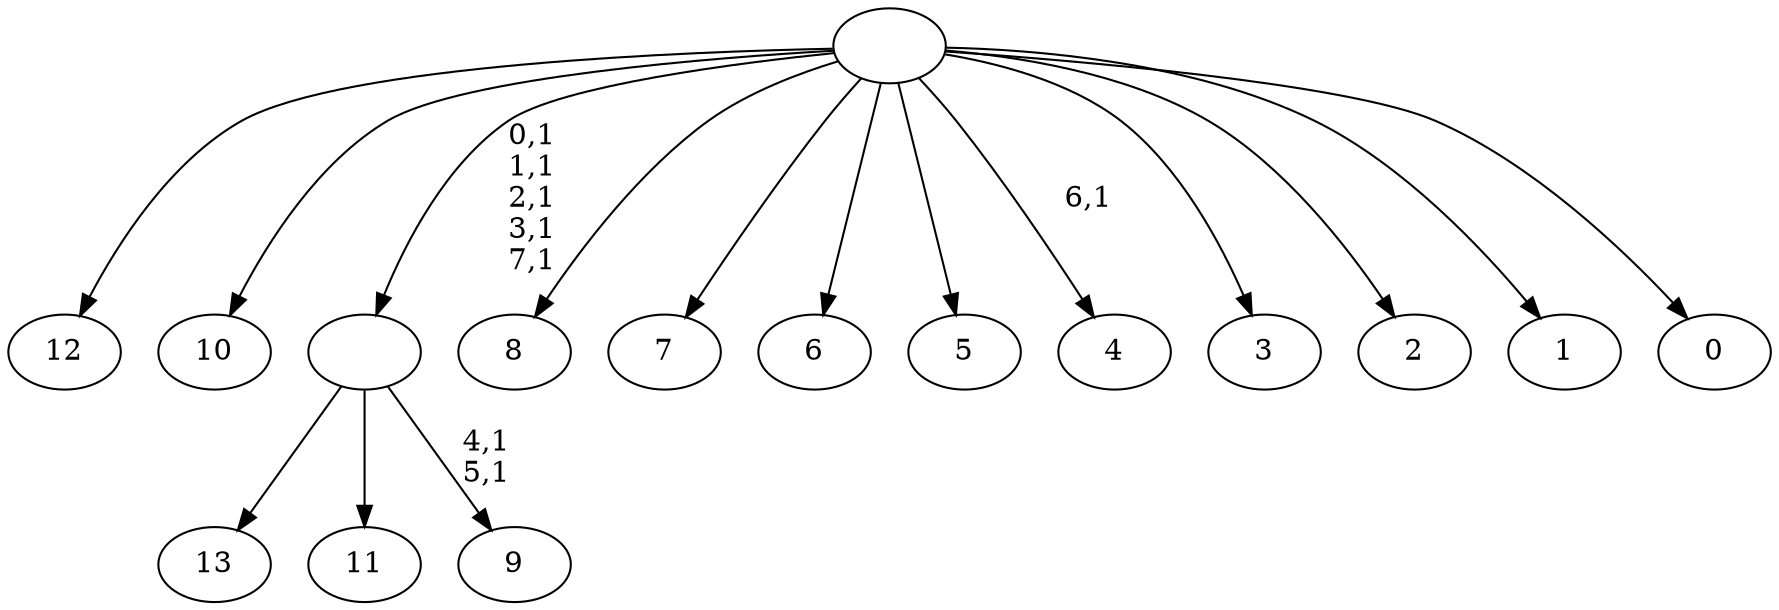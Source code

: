 digraph T {
	22 [label="13"]
	21 [label="12"]
	20 [label="11"]
	19 [label="10"]
	18 [label="9"]
	15 [label=""]
	10 [label="8"]
	9 [label="7"]
	8 [label="6"]
	7 [label="5"]
	6 [label="4"]
	4 [label="3"]
	3 [label="2"]
	2 [label="1"]
	1 [label="0"]
	0 [label=""]
	15 -> 18 [label="4,1\n5,1"]
	15 -> 22 [label=""]
	15 -> 20 [label=""]
	0 -> 6 [label="6,1"]
	0 -> 15 [label="0,1\n1,1\n2,1\n3,1\n7,1"]
	0 -> 21 [label=""]
	0 -> 19 [label=""]
	0 -> 10 [label=""]
	0 -> 9 [label=""]
	0 -> 8 [label=""]
	0 -> 7 [label=""]
	0 -> 4 [label=""]
	0 -> 3 [label=""]
	0 -> 2 [label=""]
	0 -> 1 [label=""]
}
